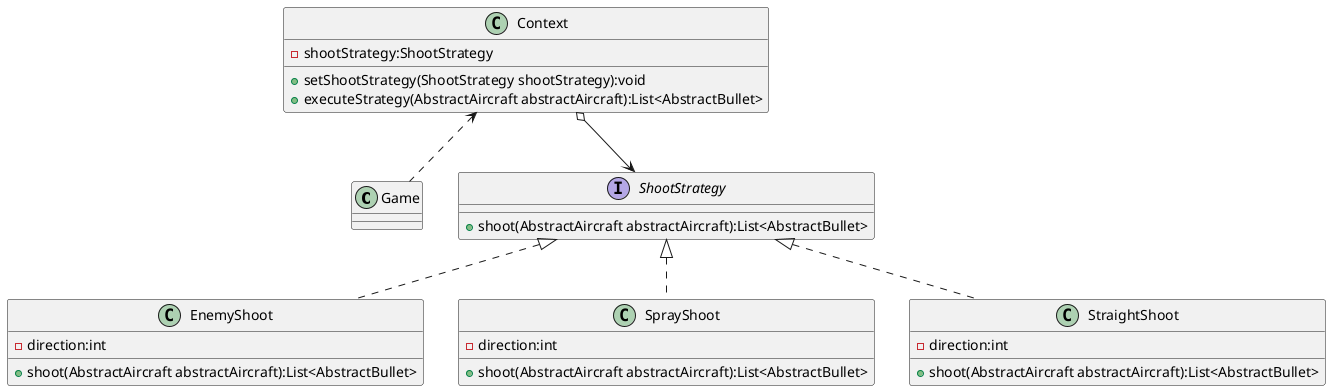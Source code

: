 @startuml
'https://plantuml.com/class-diagram
class Game {
}
class Context {
    -shootStrategy:ShootStrategy
    +setShootStrategy(ShootStrategy shootStrategy):void
    +executeStrategy(AbstractAircraft abstractAircraft):List<AbstractBullet>
}

interface ShootStrategy {
    +shoot(AbstractAircraft abstractAircraft):List<AbstractBullet>
}

class EnemyShoot {
    -direction:int
    +shoot(AbstractAircraft abstractAircraft):List<AbstractBullet>
}
class SprayShoot {
    -direction:int
    +shoot(AbstractAircraft abstractAircraft):List<AbstractBullet>
}
class StraightShoot {
    -direction:int
    +shoot(AbstractAircraft abstractAircraft):List<AbstractBullet>
}
Context <.. Game
Context o--> ShootStrategy
ShootStrategy <|.. EnemyShoot
ShootStrategy <|.. SprayShoot
ShootStrategy <|.. StraightShoot
@enduml